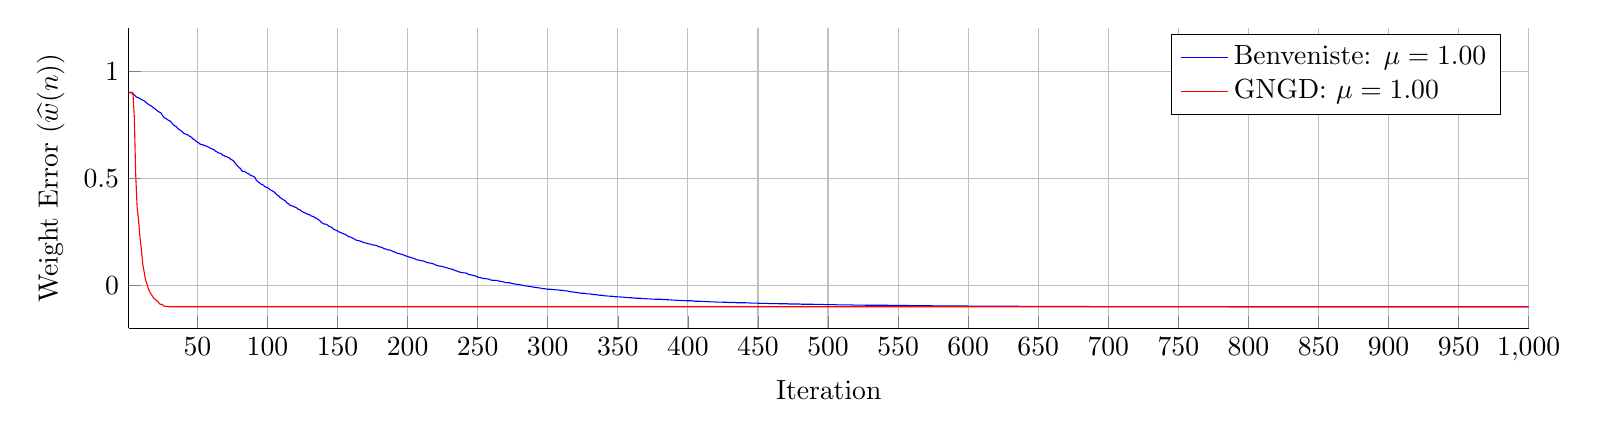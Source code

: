 % This file was created by matlab2tikz v0.4.7 (commit 1fe4f59b3318f420f97af7fe257e27c8a5568af7) running on MATLAB 8.3.
% Copyright (c) 2008--2014, Nico Schlömer <nico.schloemer@gmail.com>
% All rights reserved.
% Minimal pgfplots version: 1.3
% 
% The latest updates can be retrieved from
%   http://www.mathworks.com/matlabcentral/fileexchange/22022-matlab2tikz
% where you can also make suggestions and rate matlab2tikz.
% 
\begin{tikzpicture}

\begin{axis}[%
width=7in,
height=1.5in,
scale only axis,
xmin=1,
xmax=1000,
xlabel={Iteration},
xmajorgrids,
ymin=-0.2,
ymax=1.2,
ylabel={Weight Error ($\widehat{w}(n)$)},
ymajorgrids,
axis x line*=bottom,
axis y line*=left,
legend style={draw=black,fill=white,legend cell align=left}
]
\addplot [color=blue,solid]
  table[row sep=crcr]{1	0.9\\
2	0.9\\
3	0.9\\
4	0.892\\
5	0.889\\
6	0.882\\
7	0.877\\
8	0.876\\
9	0.871\\
10	0.868\\
11	0.864\\
12	0.861\\
13	0.856\\
14	0.85\\
15	0.845\\
16	0.841\\
17	0.837\\
18	0.833\\
19	0.826\\
20	0.823\\
21	0.817\\
22	0.812\\
23	0.808\\
24	0.805\\
25	0.794\\
26	0.785\\
27	0.78\\
28	0.777\\
29	0.772\\
30	0.768\\
31	0.765\\
32	0.755\\
33	0.749\\
34	0.744\\
35	0.741\\
36	0.732\\
37	0.728\\
38	0.722\\
39	0.719\\
40	0.71\\
41	0.708\\
42	0.704\\
43	0.703\\
44	0.698\\
45	0.694\\
46	0.69\\
47	0.682\\
48	0.68\\
49	0.673\\
50	0.668\\
51	0.665\\
52	0.659\\
53	0.657\\
54	0.656\\
55	0.652\\
56	0.651\\
57	0.648\\
58	0.645\\
59	0.641\\
60	0.639\\
61	0.635\\
62	0.633\\
63	0.626\\
64	0.623\\
65	0.618\\
66	0.617\\
67	0.614\\
68	0.608\\
69	0.605\\
70	0.602\\
71	0.6\\
72	0.597\\
73	0.594\\
74	0.587\\
75	0.585\\
76	0.579\\
77	0.57\\
78	0.562\\
79	0.555\\
80	0.549\\
81	0.543\\
82	0.532\\
83	0.533\\
84	0.53\\
85	0.526\\
86	0.522\\
87	0.519\\
88	0.513\\
89	0.511\\
90	0.509\\
91	0.504\\
92	0.492\\
93	0.484\\
94	0.481\\
95	0.474\\
96	0.471\\
97	0.468\\
98	0.461\\
99	0.458\\
100	0.456\\
101	0.452\\
102	0.446\\
103	0.443\\
104	0.439\\
105	0.435\\
106	0.428\\
107	0.421\\
108	0.418\\
109	0.41\\
110	0.406\\
111	0.401\\
112	0.397\\
113	0.393\\
114	0.384\\
115	0.382\\
116	0.374\\
117	0.372\\
118	0.37\\
119	0.367\\
120	0.364\\
121	0.361\\
122	0.355\\
123	0.353\\
124	0.348\\
125	0.343\\
126	0.34\\
127	0.338\\
128	0.334\\
129	0.331\\
130	0.33\\
131	0.325\\
132	0.322\\
133	0.32\\
134	0.315\\
135	0.313\\
136	0.308\\
137	0.304\\
138	0.297\\
139	0.291\\
140	0.287\\
141	0.286\\
142	0.285\\
143	0.281\\
144	0.275\\
145	0.273\\
146	0.27\\
147	0.263\\
148	0.26\\
149	0.257\\
150	0.254\\
151	0.25\\
152	0.247\\
153	0.244\\
154	0.242\\
155	0.239\\
156	0.236\\
157	0.231\\
158	0.227\\
159	0.226\\
160	0.223\\
161	0.22\\
162	0.216\\
163	0.212\\
164	0.21\\
165	0.209\\
166	0.207\\
167	0.205\\
168	0.202\\
169	0.199\\
170	0.198\\
171	0.196\\
172	0.194\\
173	0.193\\
174	0.191\\
175	0.189\\
176	0.188\\
177	0.187\\
178	0.186\\
179	0.181\\
180	0.18\\
181	0.178\\
182	0.176\\
183	0.172\\
184	0.17\\
185	0.169\\
186	0.165\\
187	0.166\\
188	0.163\\
189	0.16\\
190	0.157\\
191	0.155\\
192	0.152\\
193	0.149\\
194	0.148\\
195	0.146\\
196	0.145\\
197	0.142\\
198	0.139\\
199	0.137\\
200	0.135\\
201	0.132\\
202	0.131\\
203	0.128\\
204	0.127\\
205	0.124\\
206	0.121\\
207	0.119\\
208	0.118\\
209	0.116\\
210	0.115\\
211	0.114\\
212	0.112\\
213	0.109\\
214	0.107\\
215	0.105\\
216	0.104\\
217	0.103\\
218	0.101\\
219	0.099\\
220	0.095\\
221	0.093\\
222	0.091\\
223	0.09\\
224	0.089\\
225	0.088\\
226	0.085\\
227	0.084\\
228	0.082\\
229	0.08\\
230	0.078\\
231	0.076\\
232	0.075\\
233	0.072\\
234	0.069\\
235	0.067\\
236	0.065\\
237	0.062\\
238	0.061\\
239	0.06\\
240	0.058\\
241	0.058\\
242	0.057\\
243	0.053\\
244	0.05\\
245	0.049\\
246	0.048\\
247	0.046\\
248	0.045\\
249	0.042\\
250	0.039\\
251	0.037\\
252	0.036\\
253	0.034\\
254	0.032\\
255	0.032\\
256	0.031\\
257	0.03\\
258	0.029\\
259	0.026\\
260	0.024\\
261	0.024\\
262	0.023\\
263	0.023\\
264	0.023\\
265	0.02\\
266	0.019\\
267	0.018\\
268	0.017\\
269	0.015\\
270	0.013\\
271	0.013\\
272	0.012\\
273	0.012\\
274	0.01\\
275	0.008\\
276	0.007\\
277	0.006\\
278	0.005\\
279	0.004\\
280	0.003\\
281	0.002\\
282	0.0\\
283	-0.001\\
284	-0.002\\
285	-0.003\\
286	-0.004\\
287	-0.005\\
288	-0.006\\
289	-0.007\\
290	-0.009\\
291	-0.009\\
292	-0.01\\
293	-0.011\\
294	-0.012\\
295	-0.013\\
296	-0.015\\
297	-0.015\\
298	-0.016\\
299	-0.017\\
300	-0.018\\
301	-0.018\\
302	-0.018\\
303	-0.019\\
304	-0.02\\
305	-0.02\\
306	-0.021\\
307	-0.021\\
308	-0.022\\
309	-0.023\\
310	-0.023\\
311	-0.024\\
312	-0.025\\
313	-0.026\\
314	-0.026\\
315	-0.028\\
316	-0.03\\
317	-0.03\\
318	-0.031\\
319	-0.032\\
320	-0.033\\
321	-0.034\\
322	-0.034\\
323	-0.036\\
324	-0.037\\
325	-0.037\\
326	-0.037\\
327	-0.038\\
328	-0.04\\
329	-0.04\\
330	-0.04\\
331	-0.041\\
332	-0.042\\
333	-0.043\\
334	-0.043\\
335	-0.044\\
336	-0.045\\
337	-0.046\\
338	-0.046\\
339	-0.047\\
340	-0.048\\
341	-0.049\\
342	-0.049\\
343	-0.05\\
344	-0.05\\
345	-0.051\\
346	-0.051\\
347	-0.052\\
348	-0.053\\
349	-0.053\\
350	-0.054\\
351	-0.054\\
352	-0.054\\
353	-0.055\\
354	-0.055\\
355	-0.056\\
356	-0.056\\
357	-0.057\\
358	-0.057\\
359	-0.058\\
360	-0.058\\
361	-0.059\\
362	-0.059\\
363	-0.06\\
364	-0.06\\
365	-0.06\\
366	-0.06\\
367	-0.061\\
368	-0.062\\
369	-0.062\\
370	-0.062\\
371	-0.063\\
372	-0.063\\
373	-0.063\\
374	-0.064\\
375	-0.064\\
376	-0.064\\
377	-0.065\\
378	-0.065\\
379	-0.065\\
380	-0.065\\
381	-0.065\\
382	-0.066\\
383	-0.066\\
384	-0.066\\
385	-0.067\\
386	-0.067\\
387	-0.068\\
388	-0.068\\
389	-0.069\\
390	-0.069\\
391	-0.069\\
392	-0.07\\
393	-0.07\\
394	-0.07\\
395	-0.07\\
396	-0.071\\
397	-0.071\\
398	-0.071\\
399	-0.072\\
400	-0.072\\
401	-0.072\\
402	-0.072\\
403	-0.072\\
404	-0.073\\
405	-0.074\\
406	-0.074\\
407	-0.074\\
408	-0.074\\
409	-0.075\\
410	-0.075\\
411	-0.075\\
412	-0.075\\
413	-0.076\\
414	-0.076\\
415	-0.076\\
416	-0.077\\
417	-0.077\\
418	-0.077\\
419	-0.077\\
420	-0.078\\
421	-0.078\\
422	-0.078\\
423	-0.078\\
424	-0.078\\
425	-0.079\\
426	-0.079\\
427	-0.079\\
428	-0.079\\
429	-0.08\\
430	-0.08\\
431	-0.08\\
432	-0.08\\
433	-0.08\\
434	-0.08\\
435	-0.081\\
436	-0.081\\
437	-0.081\\
438	-0.081\\
439	-0.081\\
440	-0.081\\
441	-0.081\\
442	-0.082\\
443	-0.082\\
444	-0.082\\
445	-0.083\\
446	-0.083\\
447	-0.083\\
448	-0.083\\
449	-0.083\\
450	-0.083\\
451	-0.084\\
452	-0.084\\
453	-0.084\\
454	-0.084\\
455	-0.084\\
456	-0.084\\
457	-0.084\\
458	-0.085\\
459	-0.085\\
460	-0.085\\
461	-0.085\\
462	-0.085\\
463	-0.085\\
464	-0.085\\
465	-0.086\\
466	-0.086\\
467	-0.086\\
468	-0.086\\
469	-0.086\\
470	-0.086\\
471	-0.086\\
472	-0.087\\
473	-0.087\\
474	-0.087\\
475	-0.087\\
476	-0.087\\
477	-0.087\\
478	-0.087\\
479	-0.087\\
480	-0.087\\
481	-0.088\\
482	-0.088\\
483	-0.088\\
484	-0.088\\
485	-0.088\\
486	-0.088\\
487	-0.088\\
488	-0.088\\
489	-0.088\\
490	-0.089\\
491	-0.089\\
492	-0.089\\
493	-0.089\\
494	-0.089\\
495	-0.089\\
496	-0.089\\
497	-0.089\\
498	-0.09\\
499	-0.09\\
500	-0.09\\
501	-0.09\\
502	-0.09\\
503	-0.09\\
504	-0.09\\
505	-0.09\\
506	-0.091\\
507	-0.091\\
508	-0.091\\
509	-0.091\\
510	-0.091\\
511	-0.091\\
512	-0.091\\
513	-0.091\\
514	-0.091\\
515	-0.091\\
516	-0.091\\
517	-0.091\\
518	-0.092\\
519	-0.092\\
520	-0.092\\
521	-0.092\\
522	-0.092\\
523	-0.092\\
524	-0.092\\
525	-0.092\\
526	-0.092\\
527	-0.093\\
528	-0.093\\
529	-0.093\\
530	-0.093\\
531	-0.093\\
532	-0.093\\
533	-0.093\\
534	-0.093\\
535	-0.093\\
536	-0.093\\
537	-0.093\\
538	-0.093\\
539	-0.093\\
540	-0.093\\
541	-0.093\\
542	-0.093\\
543	-0.093\\
544	-0.094\\
545	-0.094\\
546	-0.094\\
547	-0.094\\
548	-0.094\\
549	-0.094\\
550	-0.094\\
551	-0.094\\
552	-0.094\\
553	-0.094\\
554	-0.094\\
555	-0.094\\
556	-0.094\\
557	-0.094\\
558	-0.094\\
559	-0.095\\
560	-0.095\\
561	-0.095\\
562	-0.095\\
563	-0.095\\
564	-0.095\\
565	-0.095\\
566	-0.095\\
567	-0.095\\
568	-0.095\\
569	-0.095\\
570	-0.095\\
571	-0.095\\
572	-0.095\\
573	-0.095\\
574	-0.095\\
575	-0.096\\
576	-0.096\\
577	-0.096\\
578	-0.096\\
579	-0.096\\
580	-0.096\\
581	-0.096\\
582	-0.096\\
583	-0.096\\
584	-0.096\\
585	-0.096\\
586	-0.096\\
587	-0.096\\
588	-0.096\\
589	-0.096\\
590	-0.096\\
591	-0.096\\
592	-0.096\\
593	-0.096\\
594	-0.096\\
595	-0.096\\
596	-0.096\\
597	-0.096\\
598	-0.096\\
599	-0.096\\
600	-0.097\\
601	-0.097\\
602	-0.097\\
603	-0.097\\
604	-0.097\\
605	-0.097\\
606	-0.097\\
607	-0.097\\
608	-0.097\\
609	-0.097\\
610	-0.097\\
611	-0.097\\
612	-0.097\\
613	-0.097\\
614	-0.097\\
615	-0.097\\
616	-0.097\\
617	-0.097\\
618	-0.097\\
619	-0.097\\
620	-0.097\\
621	-0.097\\
622	-0.097\\
623	-0.097\\
624	-0.097\\
625	-0.097\\
626	-0.097\\
627	-0.097\\
628	-0.097\\
629	-0.097\\
630	-0.097\\
631	-0.097\\
632	-0.097\\
633	-0.097\\
634	-0.097\\
635	-0.097\\
636	-0.098\\
637	-0.098\\
638	-0.098\\
639	-0.098\\
640	-0.098\\
641	-0.098\\
642	-0.098\\
643	-0.098\\
644	-0.098\\
645	-0.098\\
646	-0.098\\
647	-0.098\\
648	-0.098\\
649	-0.098\\
650	-0.098\\
651	-0.098\\
652	-0.098\\
653	-0.098\\
654	-0.098\\
655	-0.098\\
656	-0.098\\
657	-0.098\\
658	-0.098\\
659	-0.098\\
660	-0.098\\
661	-0.098\\
662	-0.098\\
663	-0.098\\
664	-0.098\\
665	-0.098\\
666	-0.098\\
667	-0.098\\
668	-0.098\\
669	-0.098\\
670	-0.098\\
671	-0.098\\
672	-0.098\\
673	-0.098\\
674	-0.098\\
675	-0.098\\
676	-0.098\\
677	-0.098\\
678	-0.098\\
679	-0.098\\
680	-0.098\\
681	-0.098\\
682	-0.098\\
683	-0.098\\
684	-0.098\\
685	-0.098\\
686	-0.098\\
687	-0.099\\
688	-0.099\\
689	-0.099\\
690	-0.099\\
691	-0.099\\
692	-0.099\\
693	-0.099\\
694	-0.099\\
695	-0.099\\
696	-0.099\\
697	-0.099\\
698	-0.099\\
699	-0.099\\
700	-0.099\\
701	-0.099\\
702	-0.099\\
703	-0.099\\
704	-0.099\\
705	-0.099\\
706	-0.099\\
707	-0.099\\
708	-0.099\\
709	-0.099\\
710	-0.099\\
711	-0.099\\
712	-0.099\\
713	-0.099\\
714	-0.099\\
715	-0.099\\
716	-0.099\\
717	-0.099\\
718	-0.099\\
719	-0.099\\
720	-0.099\\
721	-0.099\\
722	-0.099\\
723	-0.099\\
724	-0.099\\
725	-0.099\\
726	-0.099\\
727	-0.099\\
728	-0.099\\
729	-0.099\\
730	-0.099\\
731	-0.099\\
732	-0.099\\
733	-0.099\\
734	-0.099\\
735	-0.099\\
736	-0.099\\
737	-0.099\\
738	-0.099\\
739	-0.099\\
740	-0.099\\
741	-0.099\\
742	-0.099\\
743	-0.099\\
744	-0.099\\
745	-0.099\\
746	-0.099\\
747	-0.099\\
748	-0.099\\
749	-0.099\\
750	-0.099\\
751	-0.099\\
752	-0.099\\
753	-0.099\\
754	-0.099\\
755	-0.099\\
756	-0.099\\
757	-0.099\\
758	-0.099\\
759	-0.099\\
760	-0.099\\
761	-0.099\\
762	-0.099\\
763	-0.099\\
764	-0.099\\
765	-0.099\\
766	-0.099\\
767	-0.099\\
768	-0.099\\
769	-0.099\\
770	-0.099\\
771	-0.099\\
772	-0.099\\
773	-0.099\\
774	-0.099\\
775	-0.099\\
776	-0.099\\
777	-0.099\\
778	-0.099\\
779	-0.099\\
780	-0.099\\
781	-0.099\\
782	-0.099\\
783	-0.099\\
784	-0.099\\
785	-0.099\\
786	-0.1\\
787	-0.1\\
788	-0.1\\
789	-0.1\\
790	-0.1\\
791	-0.1\\
792	-0.1\\
793	-0.1\\
794	-0.1\\
795	-0.1\\
796	-0.1\\
797	-0.1\\
798	-0.1\\
799	-0.1\\
800	-0.1\\
801	-0.1\\
802	-0.1\\
803	-0.1\\
804	-0.1\\
805	-0.1\\
806	-0.1\\
807	-0.1\\
808	-0.1\\
809	-0.1\\
810	-0.1\\
811	-0.1\\
812	-0.1\\
813	-0.1\\
814	-0.1\\
815	-0.1\\
816	-0.1\\
817	-0.1\\
818	-0.1\\
819	-0.1\\
820	-0.1\\
821	-0.1\\
822	-0.1\\
823	-0.1\\
824	-0.1\\
825	-0.1\\
826	-0.1\\
827	-0.1\\
828	-0.1\\
829	-0.1\\
830	-0.1\\
831	-0.1\\
832	-0.1\\
833	-0.1\\
834	-0.1\\
835	-0.1\\
836	-0.1\\
837	-0.1\\
838	-0.1\\
839	-0.1\\
840	-0.1\\
841	-0.1\\
842	-0.1\\
843	-0.1\\
844	-0.1\\
845	-0.1\\
846	-0.1\\
847	-0.1\\
848	-0.1\\
849	-0.1\\
850	-0.1\\
851	-0.1\\
852	-0.1\\
853	-0.1\\
854	-0.1\\
855	-0.1\\
856	-0.1\\
857	-0.1\\
858	-0.1\\
859	-0.1\\
860	-0.1\\
861	-0.1\\
862	-0.1\\
863	-0.1\\
864	-0.1\\
865	-0.1\\
866	-0.1\\
867	-0.1\\
868	-0.1\\
869	-0.1\\
870	-0.1\\
871	-0.1\\
872	-0.1\\
873	-0.1\\
874	-0.1\\
875	-0.1\\
876	-0.1\\
877	-0.1\\
878	-0.1\\
879	-0.1\\
880	-0.1\\
881	-0.1\\
882	-0.1\\
883	-0.1\\
884	-0.1\\
885	-0.1\\
886	-0.1\\
887	-0.1\\
888	-0.1\\
889	-0.1\\
890	-0.1\\
891	-0.1\\
892	-0.1\\
893	-0.1\\
894	-0.1\\
895	-0.1\\
896	-0.1\\
897	-0.1\\
898	-0.1\\
899	-0.1\\
900	-0.1\\
901	-0.1\\
902	-0.1\\
903	-0.1\\
904	-0.1\\
905	-0.1\\
906	-0.1\\
907	-0.1\\
908	-0.1\\
909	-0.1\\
910	-0.1\\
911	-0.1\\
912	-0.1\\
913	-0.1\\
914	-0.1\\
915	-0.1\\
916	-0.1\\
917	-0.1\\
918	-0.1\\
919	-0.1\\
920	-0.1\\
921	-0.1\\
922	-0.1\\
923	-0.1\\
924	-0.1\\
925	-0.1\\
926	-0.1\\
927	-0.1\\
928	-0.1\\
929	-0.1\\
930	-0.1\\
931	-0.1\\
932	-0.1\\
933	-0.1\\
934	-0.1\\
935	-0.1\\
936	-0.1\\
937	-0.1\\
938	-0.1\\
939	-0.1\\
940	-0.1\\
941	-0.1\\
942	-0.1\\
943	-0.1\\
944	-0.1\\
945	-0.1\\
946	-0.1\\
947	-0.1\\
948	-0.1\\
949	-0.1\\
950	-0.1\\
951	-0.1\\
952	-0.1\\
953	-0.1\\
954	-0.1\\
955	-0.1\\
956	-0.1\\
957	-0.1\\
958	-0.1\\
959	-0.1\\
960	-0.1\\
961	-0.1\\
962	-0.1\\
963	-0.1\\
964	-0.1\\
965	-0.1\\
966	-0.1\\
967	-0.1\\
968	-0.1\\
969	-0.1\\
970	-0.1\\
971	-0.1\\
972	-0.1\\
973	-0.1\\
974	-0.1\\
975	-0.1\\
976	-0.1\\
977	-0.1\\
978	-0.1\\
979	-0.1\\
980	-0.1\\
981	-0.1\\
982	-0.1\\
983	-0.1\\
984	-0.1\\
985	-0.1\\
986	-0.1\\
987	-0.1\\
988	-0.1\\
989	-0.1\\
990	-0.1\\
991	-0.1\\
992	-0.1\\
993	-0.1\\
994	-0.1\\
995	-0.1\\
996	-0.1\\
997	-0.1\\
998	-0.1\\
999	-0.1\\
1000	-0.1\\
1001	-0.1\\
};
\addlegendentry{Benveniste: $\mu=1.00$};

\addplot [color=red,solid]
  table[row sep=crcr]{1	0.9\\
2	0.9\\
3	0.9\\
4	0.9\\
5	0.784\\
6	0.515\\
7	0.366\\
8	0.305\\
9	0.226\\
10	0.171\\
11	0.101\\
12	0.063\\
13	0.024\\
14	0.007\\
15	-0.015\\
16	-0.03\\
17	-0.041\\
18	-0.051\\
19	-0.062\\
20	-0.066\\
21	-0.071\\
22	-0.077\\
23	-0.086\\
24	-0.089\\
25	-0.089\\
26	-0.096\\
27	-0.098\\
28	-0.098\\
29	-0.099\\
30	-0.1\\
31	-0.1\\
32	-0.1\\
33	-0.1\\
34	-0.1\\
35	-0.1\\
36	-0.1\\
37	-0.1\\
38	-0.1\\
39	-0.1\\
40	-0.1\\
41	-0.1\\
42	-0.1\\
43	-0.1\\
44	-0.1\\
45	-0.1\\
46	-0.1\\
47	-0.1\\
48	-0.1\\
49	-0.1\\
50	-0.1\\
51	-0.1\\
52	-0.1\\
53	-0.1\\
54	-0.1\\
55	-0.1\\
56	-0.1\\
57	-0.1\\
58	-0.1\\
59	-0.1\\
60	-0.1\\
61	-0.1\\
62	-0.1\\
63	-0.1\\
64	-0.1\\
65	-0.1\\
66	-0.1\\
67	-0.1\\
68	-0.1\\
69	-0.1\\
70	-0.1\\
71	-0.1\\
72	-0.1\\
73	-0.1\\
74	-0.1\\
75	-0.1\\
76	-0.1\\
77	-0.1\\
78	-0.1\\
79	-0.1\\
80	-0.1\\
81	-0.1\\
82	-0.1\\
83	-0.1\\
84	-0.1\\
85	-0.1\\
86	-0.1\\
87	-0.1\\
88	-0.1\\
89	-0.1\\
90	-0.1\\
91	-0.1\\
92	-0.1\\
93	-0.1\\
94	-0.1\\
95	-0.1\\
96	-0.1\\
97	-0.1\\
98	-0.1\\
99	-0.1\\
100	-0.1\\
101	-0.1\\
102	-0.1\\
103	-0.1\\
104	-0.1\\
105	-0.1\\
106	-0.1\\
107	-0.1\\
108	-0.1\\
109	-0.1\\
110	-0.1\\
111	-0.1\\
112	-0.1\\
113	-0.1\\
114	-0.1\\
115	-0.1\\
116	-0.1\\
117	-0.1\\
118	-0.1\\
119	-0.1\\
120	-0.1\\
121	-0.1\\
122	-0.1\\
123	-0.1\\
124	-0.1\\
125	-0.1\\
126	-0.1\\
127	-0.1\\
128	-0.1\\
129	-0.1\\
130	-0.1\\
131	-0.1\\
132	-0.1\\
133	-0.1\\
134	-0.1\\
135	-0.1\\
136	-0.1\\
137	-0.1\\
138	-0.1\\
139	-0.1\\
140	-0.1\\
141	-0.1\\
142	-0.1\\
143	-0.1\\
144	-0.1\\
145	-0.1\\
146	-0.1\\
147	-0.1\\
148	-0.1\\
149	-0.1\\
150	-0.1\\
151	-0.1\\
152	-0.1\\
153	-0.1\\
154	-0.1\\
155	-0.1\\
156	-0.1\\
157	-0.1\\
158	-0.1\\
159	-0.1\\
160	-0.1\\
161	-0.1\\
162	-0.1\\
163	-0.1\\
164	-0.1\\
165	-0.1\\
166	-0.1\\
167	-0.1\\
168	-0.1\\
169	-0.1\\
170	-0.1\\
171	-0.1\\
172	-0.1\\
173	-0.1\\
174	-0.1\\
175	-0.1\\
176	-0.1\\
177	-0.1\\
178	-0.1\\
179	-0.1\\
180	-0.1\\
181	-0.1\\
182	-0.1\\
183	-0.1\\
184	-0.1\\
185	-0.1\\
186	-0.1\\
187	-0.1\\
188	-0.1\\
189	-0.1\\
190	-0.1\\
191	-0.1\\
192	-0.1\\
193	-0.1\\
194	-0.1\\
195	-0.1\\
196	-0.1\\
197	-0.1\\
198	-0.1\\
199	-0.1\\
200	-0.1\\
201	-0.1\\
202	-0.1\\
203	-0.1\\
204	-0.1\\
205	-0.1\\
206	-0.1\\
207	-0.1\\
208	-0.1\\
209	-0.1\\
210	-0.1\\
211	-0.1\\
212	-0.1\\
213	-0.1\\
214	-0.1\\
215	-0.1\\
216	-0.1\\
217	-0.1\\
218	-0.1\\
219	-0.1\\
220	-0.1\\
221	-0.1\\
222	-0.1\\
223	-0.1\\
224	-0.1\\
225	-0.1\\
226	-0.1\\
227	-0.1\\
228	-0.1\\
229	-0.1\\
230	-0.1\\
231	-0.1\\
232	-0.1\\
233	-0.1\\
234	-0.1\\
235	-0.1\\
236	-0.1\\
237	-0.1\\
238	-0.1\\
239	-0.1\\
240	-0.1\\
241	-0.1\\
242	-0.1\\
243	-0.1\\
244	-0.1\\
245	-0.1\\
246	-0.1\\
247	-0.1\\
248	-0.1\\
249	-0.1\\
250	-0.1\\
251	-0.1\\
252	-0.1\\
253	-0.1\\
254	-0.1\\
255	-0.1\\
256	-0.1\\
257	-0.1\\
258	-0.1\\
259	-0.1\\
260	-0.1\\
261	-0.1\\
262	-0.1\\
263	-0.1\\
264	-0.1\\
265	-0.1\\
266	-0.1\\
267	-0.1\\
268	-0.1\\
269	-0.1\\
270	-0.1\\
271	-0.1\\
272	-0.1\\
273	-0.1\\
274	-0.1\\
275	-0.1\\
276	-0.1\\
277	-0.1\\
278	-0.1\\
279	-0.1\\
280	-0.1\\
281	-0.1\\
282	-0.1\\
283	-0.1\\
284	-0.1\\
285	-0.1\\
286	-0.1\\
287	-0.1\\
288	-0.1\\
289	-0.1\\
290	-0.1\\
291	-0.1\\
292	-0.1\\
293	-0.1\\
294	-0.1\\
295	-0.1\\
296	-0.1\\
297	-0.1\\
298	-0.1\\
299	-0.1\\
300	-0.1\\
301	-0.1\\
302	-0.1\\
303	-0.1\\
304	-0.1\\
305	-0.1\\
306	-0.1\\
307	-0.1\\
308	-0.1\\
309	-0.1\\
310	-0.1\\
311	-0.1\\
312	-0.1\\
313	-0.1\\
314	-0.1\\
315	-0.1\\
316	-0.1\\
317	-0.1\\
318	-0.1\\
319	-0.1\\
320	-0.1\\
321	-0.1\\
322	-0.1\\
323	-0.1\\
324	-0.1\\
325	-0.1\\
326	-0.1\\
327	-0.1\\
328	-0.1\\
329	-0.1\\
330	-0.1\\
331	-0.1\\
332	-0.1\\
333	-0.1\\
334	-0.1\\
335	-0.1\\
336	-0.1\\
337	-0.1\\
338	-0.1\\
339	-0.1\\
340	-0.1\\
341	-0.1\\
342	-0.1\\
343	-0.1\\
344	-0.1\\
345	-0.1\\
346	-0.1\\
347	-0.1\\
348	-0.1\\
349	-0.1\\
350	-0.1\\
351	-0.1\\
352	-0.1\\
353	-0.1\\
354	-0.1\\
355	-0.1\\
356	-0.1\\
357	-0.1\\
358	-0.1\\
359	-0.1\\
360	-0.1\\
361	-0.1\\
362	-0.1\\
363	-0.1\\
364	-0.1\\
365	-0.1\\
366	-0.1\\
367	-0.1\\
368	-0.1\\
369	-0.1\\
370	-0.1\\
371	-0.1\\
372	-0.1\\
373	-0.1\\
374	-0.1\\
375	-0.1\\
376	-0.1\\
377	-0.1\\
378	-0.1\\
379	-0.1\\
380	-0.1\\
381	-0.1\\
382	-0.1\\
383	-0.1\\
384	-0.1\\
385	-0.1\\
386	-0.1\\
387	-0.1\\
388	-0.1\\
389	-0.1\\
390	-0.1\\
391	-0.1\\
392	-0.1\\
393	-0.1\\
394	-0.1\\
395	-0.1\\
396	-0.1\\
397	-0.1\\
398	-0.1\\
399	-0.1\\
400	-0.1\\
401	-0.1\\
402	-0.1\\
403	-0.1\\
404	-0.1\\
405	-0.1\\
406	-0.1\\
407	-0.1\\
408	-0.1\\
409	-0.1\\
410	-0.1\\
411	-0.1\\
412	-0.1\\
413	-0.1\\
414	-0.1\\
415	-0.1\\
416	-0.1\\
417	-0.1\\
418	-0.1\\
419	-0.1\\
420	-0.1\\
421	-0.1\\
422	-0.1\\
423	-0.1\\
424	-0.1\\
425	-0.1\\
426	-0.1\\
427	-0.1\\
428	-0.1\\
429	-0.1\\
430	-0.1\\
431	-0.1\\
432	-0.1\\
433	-0.1\\
434	-0.1\\
435	-0.1\\
436	-0.1\\
437	-0.1\\
438	-0.1\\
439	-0.1\\
440	-0.1\\
441	-0.1\\
442	-0.1\\
443	-0.1\\
444	-0.1\\
445	-0.1\\
446	-0.1\\
447	-0.1\\
448	-0.1\\
449	-0.1\\
450	-0.1\\
451	-0.1\\
452	-0.1\\
453	-0.1\\
454	-0.1\\
455	-0.1\\
456	-0.1\\
457	-0.1\\
458	-0.1\\
459	-0.1\\
460	-0.1\\
461	-0.1\\
462	-0.1\\
463	-0.1\\
464	-0.1\\
465	-0.1\\
466	-0.1\\
467	-0.1\\
468	-0.1\\
469	-0.1\\
470	-0.1\\
471	-0.1\\
472	-0.1\\
473	-0.1\\
474	-0.1\\
475	-0.1\\
476	-0.1\\
477	-0.1\\
478	-0.1\\
479	-0.1\\
480	-0.1\\
481	-0.1\\
482	-0.1\\
483	-0.1\\
484	-0.1\\
485	-0.1\\
486	-0.1\\
487	-0.1\\
488	-0.1\\
489	-0.1\\
490	-0.1\\
491	-0.1\\
492	-0.1\\
493	-0.1\\
494	-0.1\\
495	-0.1\\
496	-0.1\\
497	-0.1\\
498	-0.1\\
499	-0.1\\
500	-0.1\\
501	-0.1\\
502	-0.1\\
503	-0.1\\
504	-0.1\\
505	-0.1\\
506	-0.1\\
507	-0.1\\
508	-0.1\\
509	-0.1\\
510	-0.1\\
511	-0.1\\
512	-0.1\\
513	-0.1\\
514	-0.1\\
515	-0.1\\
516	-0.1\\
517	-0.1\\
518	-0.1\\
519	-0.1\\
520	-0.1\\
521	-0.1\\
522	-0.1\\
523	-0.1\\
524	-0.1\\
525	-0.1\\
526	-0.1\\
527	-0.1\\
528	-0.1\\
529	-0.1\\
530	-0.1\\
531	-0.1\\
532	-0.1\\
533	-0.1\\
534	-0.1\\
535	-0.1\\
536	-0.1\\
537	-0.1\\
538	-0.1\\
539	-0.1\\
540	-0.1\\
541	-0.1\\
542	-0.1\\
543	-0.1\\
544	-0.1\\
545	-0.1\\
546	-0.1\\
547	-0.1\\
548	-0.1\\
549	-0.1\\
550	-0.1\\
551	-0.1\\
552	-0.1\\
553	-0.1\\
554	-0.1\\
555	-0.1\\
556	-0.1\\
557	-0.1\\
558	-0.1\\
559	-0.1\\
560	-0.1\\
561	-0.1\\
562	-0.1\\
563	-0.1\\
564	-0.1\\
565	-0.1\\
566	-0.1\\
567	-0.1\\
568	-0.1\\
569	-0.1\\
570	-0.1\\
571	-0.1\\
572	-0.1\\
573	-0.1\\
574	-0.1\\
575	-0.1\\
576	-0.1\\
577	-0.1\\
578	-0.1\\
579	-0.1\\
580	-0.1\\
581	-0.1\\
582	-0.1\\
583	-0.1\\
584	-0.1\\
585	-0.1\\
586	-0.1\\
587	-0.1\\
588	-0.1\\
589	-0.1\\
590	-0.1\\
591	-0.1\\
592	-0.1\\
593	-0.1\\
594	-0.1\\
595	-0.1\\
596	-0.1\\
597	-0.1\\
598	-0.1\\
599	-0.1\\
600	-0.1\\
601	-0.1\\
602	-0.1\\
603	-0.1\\
604	-0.1\\
605	-0.1\\
606	-0.1\\
607	-0.1\\
608	-0.1\\
609	-0.1\\
610	-0.1\\
611	-0.1\\
612	-0.1\\
613	-0.1\\
614	-0.1\\
615	-0.1\\
616	-0.1\\
617	-0.1\\
618	-0.1\\
619	-0.1\\
620	-0.1\\
621	-0.1\\
622	-0.1\\
623	-0.1\\
624	-0.1\\
625	-0.1\\
626	-0.1\\
627	-0.1\\
628	-0.1\\
629	-0.1\\
630	-0.1\\
631	-0.1\\
632	-0.1\\
633	-0.1\\
634	-0.1\\
635	-0.1\\
636	-0.1\\
637	-0.1\\
638	-0.1\\
639	-0.1\\
640	-0.1\\
641	-0.1\\
642	-0.1\\
643	-0.1\\
644	-0.1\\
645	-0.1\\
646	-0.1\\
647	-0.1\\
648	-0.1\\
649	-0.1\\
650	-0.1\\
651	-0.1\\
652	-0.1\\
653	-0.1\\
654	-0.1\\
655	-0.1\\
656	-0.1\\
657	-0.1\\
658	-0.1\\
659	-0.1\\
660	-0.1\\
661	-0.1\\
662	-0.1\\
663	-0.1\\
664	-0.1\\
665	-0.1\\
666	-0.1\\
667	-0.1\\
668	-0.1\\
669	-0.1\\
670	-0.1\\
671	-0.1\\
672	-0.1\\
673	-0.1\\
674	-0.1\\
675	-0.1\\
676	-0.1\\
677	-0.1\\
678	-0.1\\
679	-0.1\\
680	-0.1\\
681	-0.1\\
682	-0.1\\
683	-0.1\\
684	-0.1\\
685	-0.1\\
686	-0.1\\
687	-0.1\\
688	-0.1\\
689	-0.1\\
690	-0.1\\
691	-0.1\\
692	-0.1\\
693	-0.1\\
694	-0.1\\
695	-0.1\\
696	-0.1\\
697	-0.1\\
698	-0.1\\
699	-0.1\\
700	-0.1\\
701	-0.1\\
702	-0.1\\
703	-0.1\\
704	-0.1\\
705	-0.1\\
706	-0.1\\
707	-0.1\\
708	-0.1\\
709	-0.1\\
710	-0.1\\
711	-0.1\\
712	-0.1\\
713	-0.1\\
714	-0.1\\
715	-0.1\\
716	-0.1\\
717	-0.1\\
718	-0.1\\
719	-0.1\\
720	-0.1\\
721	-0.1\\
722	-0.1\\
723	-0.1\\
724	-0.1\\
725	-0.1\\
726	-0.1\\
727	-0.1\\
728	-0.1\\
729	-0.1\\
730	-0.1\\
731	-0.1\\
732	-0.1\\
733	-0.1\\
734	-0.1\\
735	-0.1\\
736	-0.1\\
737	-0.1\\
738	-0.1\\
739	-0.1\\
740	-0.1\\
741	-0.1\\
742	-0.1\\
743	-0.1\\
744	-0.1\\
745	-0.1\\
746	-0.1\\
747	-0.1\\
748	-0.1\\
749	-0.1\\
750	-0.1\\
751	-0.1\\
752	-0.1\\
753	-0.1\\
754	-0.1\\
755	-0.1\\
756	-0.1\\
757	-0.1\\
758	-0.1\\
759	-0.1\\
760	-0.1\\
761	-0.1\\
762	-0.1\\
763	-0.1\\
764	-0.1\\
765	-0.1\\
766	-0.1\\
767	-0.1\\
768	-0.1\\
769	-0.1\\
770	-0.1\\
771	-0.1\\
772	-0.1\\
773	-0.1\\
774	-0.1\\
775	-0.1\\
776	-0.1\\
777	-0.1\\
778	-0.1\\
779	-0.1\\
780	-0.1\\
781	-0.1\\
782	-0.1\\
783	-0.1\\
784	-0.1\\
785	-0.1\\
786	-0.1\\
787	-0.1\\
788	-0.1\\
789	-0.1\\
790	-0.1\\
791	-0.1\\
792	-0.1\\
793	-0.1\\
794	-0.1\\
795	-0.1\\
796	-0.1\\
797	-0.1\\
798	-0.1\\
799	-0.1\\
800	-0.1\\
801	-0.1\\
802	-0.1\\
803	-0.1\\
804	-0.1\\
805	-0.1\\
806	-0.1\\
807	-0.1\\
808	-0.1\\
809	-0.1\\
810	-0.1\\
811	-0.1\\
812	-0.1\\
813	-0.1\\
814	-0.1\\
815	-0.1\\
816	-0.1\\
817	-0.1\\
818	-0.1\\
819	-0.1\\
820	-0.1\\
821	-0.1\\
822	-0.1\\
823	-0.1\\
824	-0.1\\
825	-0.1\\
826	-0.1\\
827	-0.1\\
828	-0.1\\
829	-0.1\\
830	-0.1\\
831	-0.1\\
832	-0.1\\
833	-0.1\\
834	-0.1\\
835	-0.1\\
836	-0.1\\
837	-0.1\\
838	-0.1\\
839	-0.1\\
840	-0.1\\
841	-0.1\\
842	-0.1\\
843	-0.1\\
844	-0.1\\
845	-0.1\\
846	-0.1\\
847	-0.1\\
848	-0.1\\
849	-0.1\\
850	-0.1\\
851	-0.1\\
852	-0.1\\
853	-0.1\\
854	-0.1\\
855	-0.1\\
856	-0.1\\
857	-0.1\\
858	-0.1\\
859	-0.1\\
860	-0.1\\
861	-0.1\\
862	-0.1\\
863	-0.1\\
864	-0.1\\
865	-0.1\\
866	-0.1\\
867	-0.1\\
868	-0.1\\
869	-0.1\\
870	-0.1\\
871	-0.1\\
872	-0.1\\
873	-0.1\\
874	-0.1\\
875	-0.1\\
876	-0.1\\
877	-0.1\\
878	-0.1\\
879	-0.1\\
880	-0.1\\
881	-0.1\\
882	-0.1\\
883	-0.1\\
884	-0.1\\
885	-0.1\\
886	-0.1\\
887	-0.1\\
888	-0.1\\
889	-0.1\\
890	-0.1\\
891	-0.1\\
892	-0.1\\
893	-0.1\\
894	-0.1\\
895	-0.1\\
896	-0.1\\
897	-0.1\\
898	-0.1\\
899	-0.1\\
900	-0.1\\
901	-0.1\\
902	-0.1\\
903	-0.1\\
904	-0.1\\
905	-0.1\\
906	-0.1\\
907	-0.1\\
908	-0.1\\
909	-0.1\\
910	-0.1\\
911	-0.1\\
912	-0.1\\
913	-0.1\\
914	-0.1\\
915	-0.1\\
916	-0.1\\
917	-0.1\\
918	-0.1\\
919	-0.1\\
920	-0.1\\
921	-0.1\\
922	-0.1\\
923	-0.1\\
924	-0.1\\
925	-0.1\\
926	-0.1\\
927	-0.1\\
928	-0.1\\
929	-0.1\\
930	-0.1\\
931	-0.1\\
932	-0.1\\
933	-0.1\\
934	-0.1\\
935	-0.1\\
936	-0.1\\
937	-0.1\\
938	-0.1\\
939	-0.1\\
940	-0.1\\
941	-0.1\\
942	-0.1\\
943	-0.1\\
944	-0.1\\
945	-0.1\\
946	-0.1\\
947	-0.1\\
948	-0.1\\
949	-0.1\\
950	-0.1\\
951	-0.1\\
952	-0.1\\
953	-0.1\\
954	-0.1\\
955	-0.1\\
956	-0.1\\
957	-0.1\\
958	-0.1\\
959	-0.1\\
960	-0.1\\
961	-0.1\\
962	-0.1\\
963	-0.1\\
964	-0.1\\
965	-0.1\\
966	-0.1\\
967	-0.1\\
968	-0.1\\
969	-0.1\\
970	-0.1\\
971	-0.1\\
972	-0.1\\
973	-0.1\\
974	-0.1\\
975	-0.1\\
976	-0.1\\
977	-0.1\\
978	-0.1\\
979	-0.1\\
980	-0.1\\
981	-0.1\\
982	-0.1\\
983	-0.1\\
984	-0.1\\
985	-0.1\\
986	-0.1\\
987	-0.1\\
988	-0.1\\
989	-0.1\\
990	-0.1\\
991	-0.1\\
992	-0.1\\
993	-0.1\\
994	-0.1\\
995	-0.1\\
996	-0.1\\
997	-0.1\\
998	-0.1\\
999	-0.1\\
1000	-0.1\\
1001	-0.1\\
};
\addlegendentry{GNGD: $\mu=1.00$};

\end{axis}
\end{tikzpicture}%